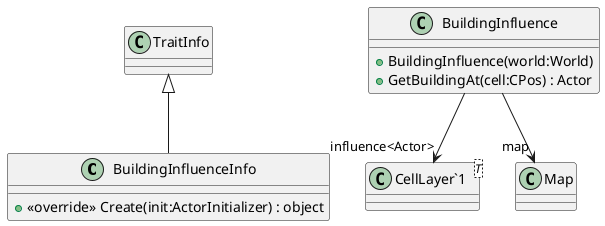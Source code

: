 @startuml
class BuildingInfluenceInfo {
    + <<override>> Create(init:ActorInitializer) : object
}
class BuildingInfluence {
    + BuildingInfluence(world:World)
    + GetBuildingAt(cell:CPos) : Actor
}
class "CellLayer`1"<T> {
}
TraitInfo <|-- BuildingInfluenceInfo
BuildingInfluence --> "map" Map
BuildingInfluence --> "influence<Actor>" "CellLayer`1"
@enduml
